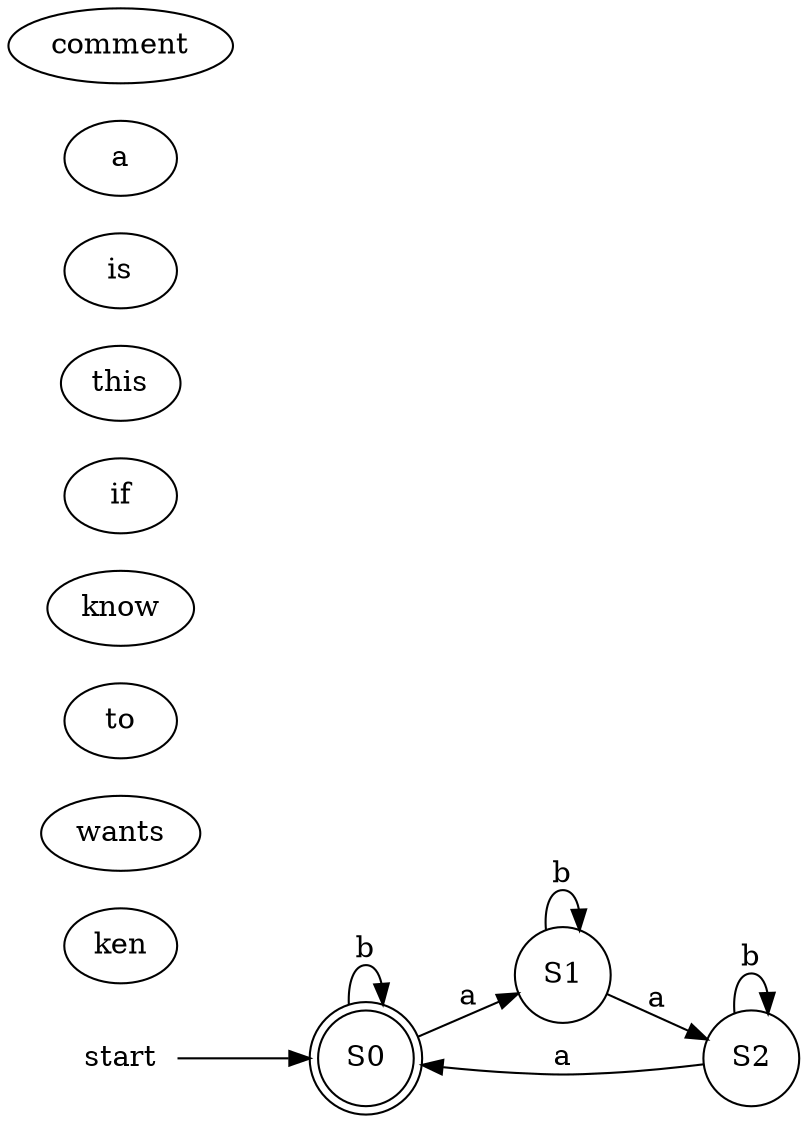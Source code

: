 digraph fsm {
rankdir="LR"
start [shape="plaintext",label="start"]
1 [shape="doublecircle",label="S0"]
2 [shape="circle",label="S1"]
3 [shape="circle",label="S2"]
start->1
1->1 [label="b"]  # ken wants to know if this is a comment
1->2 [label="a"] 	; ken wants to know if this is a comment
2->2 [label="b"]  // ken wants to know if this is a comment
2->3 [label="a"]
3->3 [label="b"]
3->1 [label="a"]
}

